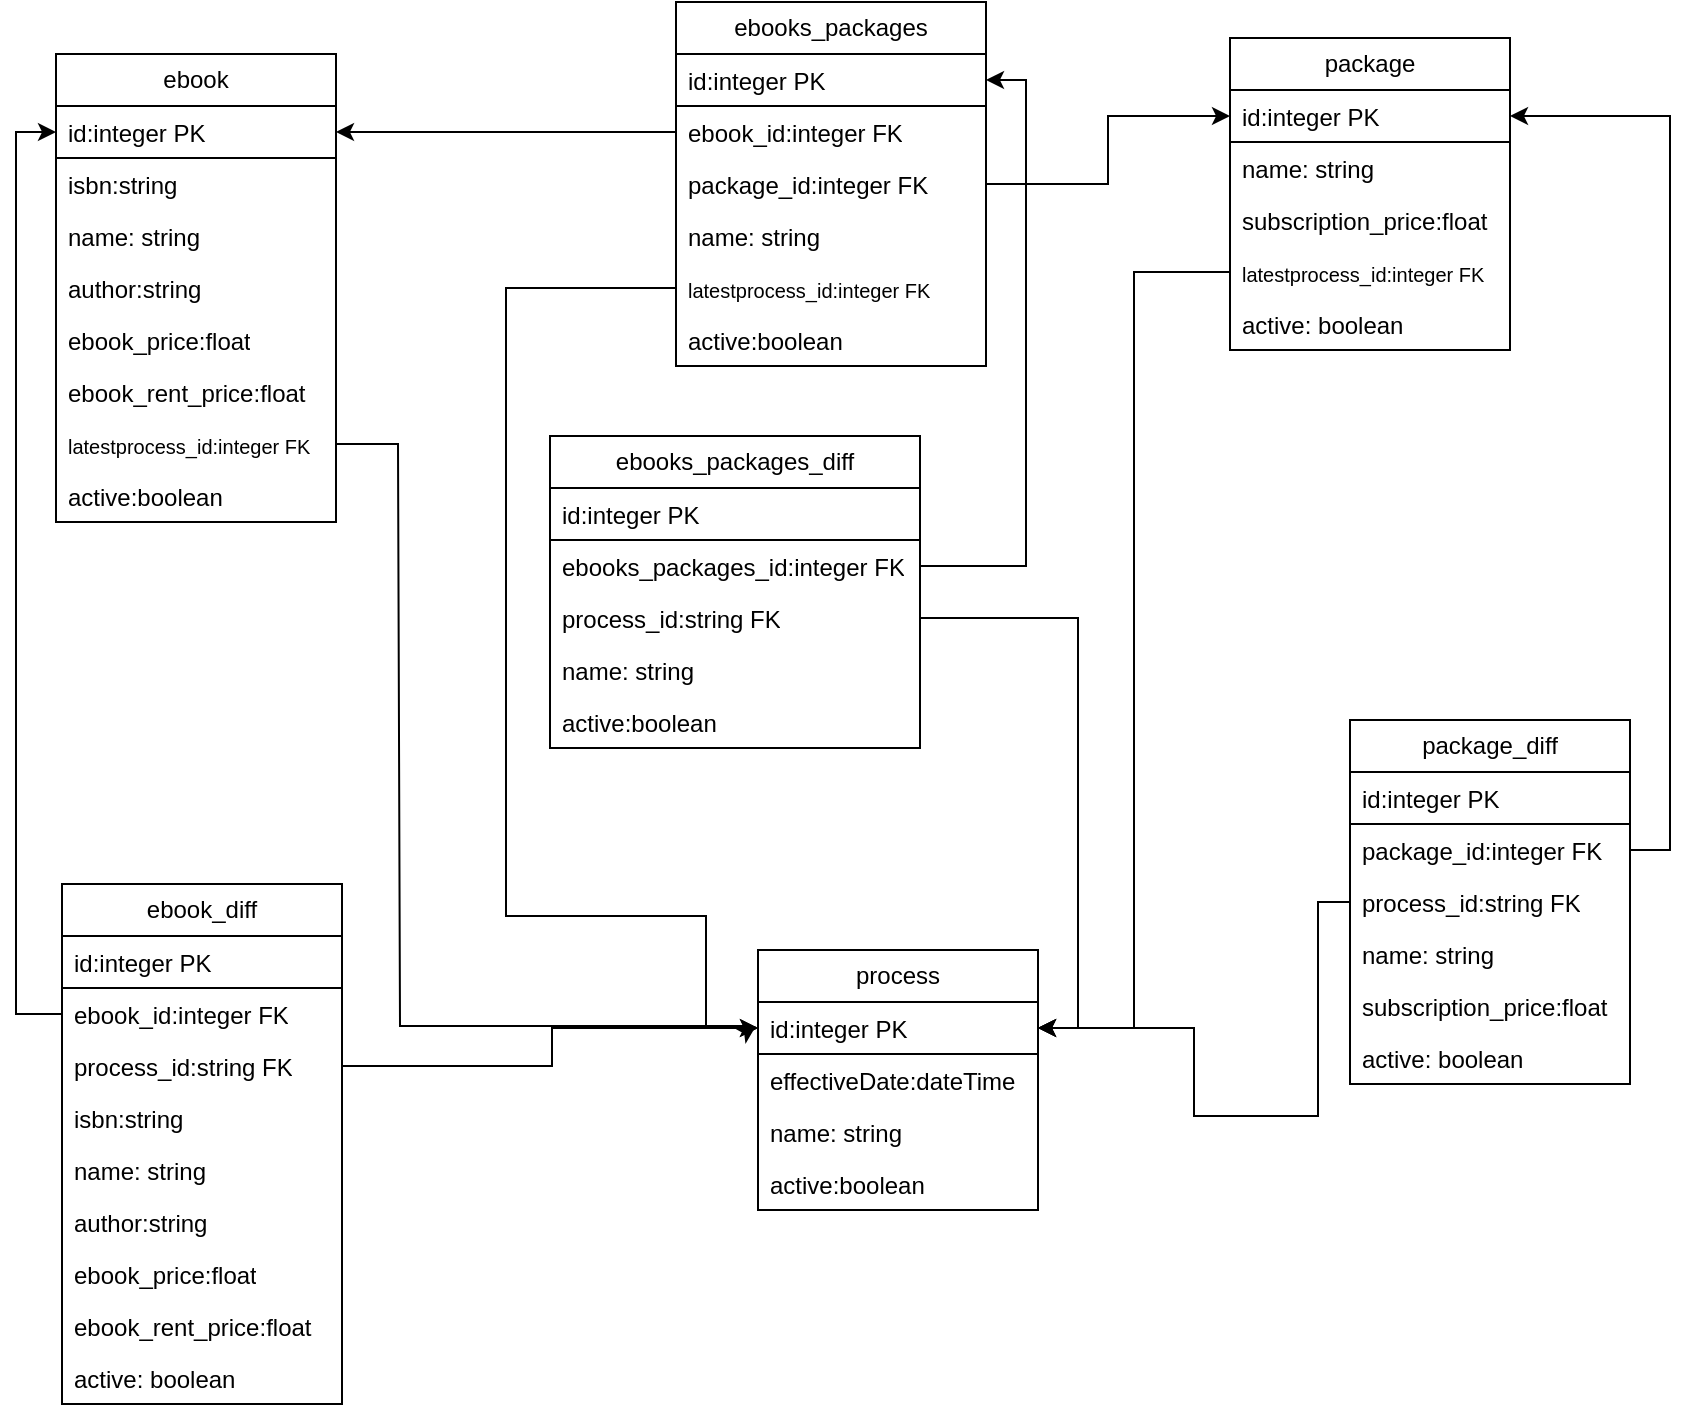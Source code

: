 <mxfile version="24.7.5">
  <diagram name="Page-1" id="Sa2jNOpjpUF1fvdBK9Ho">
    <mxGraphModel dx="2031" dy="620" grid="0" gridSize="10" guides="1" tooltips="1" connect="1" arrows="1" fold="1" page="0" pageScale="1" pageWidth="850" pageHeight="1100" background="none" math="0" shadow="0">
      <root>
        <mxCell id="0" />
        <mxCell id="1" parent="0" />
        <mxCell id="0f7jAilSPW5a9-ydPJ3p-114" value="ebook" style="swimlane;fontStyle=0;childLayout=stackLayout;horizontal=1;startSize=26;fillColor=none;horizontalStack=0;resizeParent=1;resizeParentMax=0;resizeLast=0;collapsible=1;marginBottom=0;whiteSpace=wrap;html=1;" parent="1" vertex="1">
          <mxGeometry x="-501" y="136" width="140" height="234" as="geometry" />
        </mxCell>
        <mxCell id="0f7jAilSPW5a9-ydPJ3p-115" value="id:integer PK" style="text;strokeColor=default;fillColor=none;align=left;verticalAlign=top;spacingLeft=4;spacingRight=4;overflow=hidden;rotatable=0;points=[[0,0.5],[1,0.5]];portConstraint=eastwest;whiteSpace=wrap;html=1;" parent="0f7jAilSPW5a9-ydPJ3p-114" vertex="1">
          <mxGeometry y="26" width="140" height="26" as="geometry" />
        </mxCell>
        <mxCell id="MqzmuiDmmc-yn_9UZ0-z-31" value="isbn:string" style="text;strokeColor=none;fillColor=none;align=left;verticalAlign=top;spacingLeft=4;spacingRight=4;overflow=hidden;rotatable=0;points=[[0,0.5],[1,0.5]];portConstraint=eastwest;whiteSpace=wrap;html=1;" vertex="1" parent="0f7jAilSPW5a9-ydPJ3p-114">
          <mxGeometry y="52" width="140" height="26" as="geometry" />
        </mxCell>
        <mxCell id="0f7jAilSPW5a9-ydPJ3p-116" value="name: string" style="text;strokeColor=none;fillColor=none;align=left;verticalAlign=top;spacingLeft=4;spacingRight=4;overflow=hidden;rotatable=0;points=[[0,0.5],[1,0.5]];portConstraint=eastwest;whiteSpace=wrap;html=1;" parent="0f7jAilSPW5a9-ydPJ3p-114" vertex="1">
          <mxGeometry y="78" width="140" height="26" as="geometry" />
        </mxCell>
        <mxCell id="MqzmuiDmmc-yn_9UZ0-z-8" value="" style="endArrow=none;html=1;rounded=0;" edge="1" parent="0f7jAilSPW5a9-ydPJ3p-114">
          <mxGeometry width="50" height="50" relative="1" as="geometry">
            <mxPoint y="140" as="sourcePoint" />
            <mxPoint x="2.274e-13" y="140" as="targetPoint" />
          </mxGeometry>
        </mxCell>
        <mxCell id="MqzmuiDmmc-yn_9UZ0-z-5" value="author:string" style="text;strokeColor=none;fillColor=none;align=left;verticalAlign=top;spacingLeft=4;spacingRight=4;overflow=hidden;rotatable=0;points=[[0,0.5],[1,0.5]];portConstraint=eastwest;whiteSpace=wrap;html=1;" vertex="1" parent="0f7jAilSPW5a9-ydPJ3p-114">
          <mxGeometry y="104" width="140" height="26" as="geometry" />
        </mxCell>
        <mxCell id="MqzmuiDmmc-yn_9UZ0-z-30" value="ebook_price:float" style="text;strokeColor=none;fillColor=none;align=left;verticalAlign=top;spacingLeft=4;spacingRight=4;overflow=hidden;rotatable=0;points=[[0,0.5],[1,0.5]];portConstraint=eastwest;whiteSpace=wrap;html=1;" vertex="1" parent="0f7jAilSPW5a9-ydPJ3p-114">
          <mxGeometry y="130" width="140" height="26" as="geometry" />
        </mxCell>
        <mxCell id="MqzmuiDmmc-yn_9UZ0-z-4" value="ebook_rent_price:float" style="text;strokeColor=none;fillColor=none;align=left;verticalAlign=top;spacingLeft=4;spacingRight=4;overflow=hidden;rotatable=0;points=[[0,0.5],[1,0.5]];portConstraint=eastwest;whiteSpace=wrap;html=1;" vertex="1" parent="0f7jAilSPW5a9-ydPJ3p-114">
          <mxGeometry y="156" width="140" height="26" as="geometry" />
        </mxCell>
        <mxCell id="0f7jAilSPW5a9-ydPJ3p-121" value="&lt;font style=&quot;font-size: 10px;&quot;&gt;latestprocess_id:integer FK&lt;/font&gt;" style="text;strokeColor=none;fillColor=none;align=left;verticalAlign=top;spacingLeft=4;spacingRight=4;overflow=hidden;rotatable=0;points=[[0,0.5],[1,0.5]];portConstraint=eastwest;whiteSpace=wrap;html=1;" parent="0f7jAilSPW5a9-ydPJ3p-114" vertex="1">
          <mxGeometry y="182" width="140" height="26" as="geometry" />
        </mxCell>
        <mxCell id="MqzmuiDmmc-yn_9UZ0-z-1" value="active:boolean" style="text;strokeColor=none;fillColor=none;align=left;verticalAlign=top;spacingLeft=4;spacingRight=4;overflow=hidden;rotatable=0;points=[[0,0.5],[1,0.5]];portConstraint=eastwest;whiteSpace=wrap;html=1;" vertex="1" parent="0f7jAilSPW5a9-ydPJ3p-114">
          <mxGeometry y="208" width="140" height="26" as="geometry" />
        </mxCell>
        <mxCell id="0f7jAilSPW5a9-ydPJ3p-118" value="package" style="swimlane;fontStyle=0;childLayout=stackLayout;horizontal=1;startSize=26;fillColor=none;horizontalStack=0;resizeParent=1;resizeParentMax=0;resizeLast=0;collapsible=1;marginBottom=0;whiteSpace=wrap;html=1;" parent="1" vertex="1">
          <mxGeometry x="86" y="128" width="140" height="156" as="geometry" />
        </mxCell>
        <mxCell id="0f7jAilSPW5a9-ydPJ3p-119" value="id:integer PK" style="text;strokeColor=default;fillColor=none;align=left;verticalAlign=top;spacingLeft=4;spacingRight=4;overflow=hidden;rotatable=0;points=[[0,0.5],[1,0.5]];portConstraint=eastwest;whiteSpace=wrap;html=1;" parent="0f7jAilSPW5a9-ydPJ3p-118" vertex="1">
          <mxGeometry y="26" width="140" height="26" as="geometry" />
        </mxCell>
        <mxCell id="0f7jAilSPW5a9-ydPJ3p-120" value="name: string" style="text;strokeColor=none;fillColor=none;align=left;verticalAlign=top;spacingLeft=4;spacingRight=4;overflow=hidden;rotatable=0;points=[[0,0.5],[1,0.5]];portConstraint=eastwest;whiteSpace=wrap;html=1;" parent="0f7jAilSPW5a9-ydPJ3p-118" vertex="1">
          <mxGeometry y="52" width="140" height="26" as="geometry" />
        </mxCell>
        <mxCell id="MqzmuiDmmc-yn_9UZ0-z-26" value="subscription_price:float" style="text;strokeColor=none;fillColor=none;align=left;verticalAlign=top;spacingLeft=4;spacingRight=4;overflow=hidden;rotatable=0;points=[[0,0.5],[1,0.5]];portConstraint=eastwest;whiteSpace=wrap;html=1;" vertex="1" parent="0f7jAilSPW5a9-ydPJ3p-118">
          <mxGeometry y="78" width="140" height="26" as="geometry" />
        </mxCell>
        <mxCell id="JuW6R3AkMgyiEgDl9GDe-1" value="&lt;span style=&quot;font-size: 10px;&quot;&gt;latestprocess_id:integer FK&lt;/span&gt;" style="text;strokeColor=none;fillColor=none;align=left;verticalAlign=top;spacingLeft=4;spacingRight=4;overflow=hidden;rotatable=0;points=[[0,0.5],[1,0.5]];portConstraint=eastwest;whiteSpace=wrap;html=1;" parent="0f7jAilSPW5a9-ydPJ3p-118" vertex="1">
          <mxGeometry y="104" width="140" height="26" as="geometry" />
        </mxCell>
        <mxCell id="JuW6R3AkMgyiEgDl9GDe-3" value="active: boolean" style="text;strokeColor=none;fillColor=none;align=left;verticalAlign=top;spacingLeft=4;spacingRight=4;overflow=hidden;rotatable=0;points=[[0,0.5],[1,0.5]];portConstraint=eastwest;whiteSpace=wrap;html=1;" parent="0f7jAilSPW5a9-ydPJ3p-118" vertex="1">
          <mxGeometry y="130" width="140" height="26" as="geometry" />
        </mxCell>
        <mxCell id="0f7jAilSPW5a9-ydPJ3p-122" value="package_diff" style="swimlane;fontStyle=0;childLayout=stackLayout;horizontal=1;startSize=26;fillColor=none;horizontalStack=0;resizeParent=1;resizeParentMax=0;resizeLast=0;collapsible=1;marginBottom=0;whiteSpace=wrap;html=1;" parent="1" vertex="1">
          <mxGeometry x="146" y="469" width="140" height="182" as="geometry" />
        </mxCell>
        <mxCell id="0f7jAilSPW5a9-ydPJ3p-123" value="id:integer PK" style="text;strokeColor=default;fillColor=none;align=left;verticalAlign=top;spacingLeft=4;spacingRight=4;overflow=hidden;rotatable=0;points=[[0,0.5],[1,0.5]];portConstraint=eastwest;whiteSpace=wrap;html=1;" parent="0f7jAilSPW5a9-ydPJ3p-122" vertex="1">
          <mxGeometry y="26" width="140" height="26" as="geometry" />
        </mxCell>
        <mxCell id="0f7jAilSPW5a9-ydPJ3p-133" value="package_id:integer FK" style="text;strokeColor=none;fillColor=none;align=left;verticalAlign=top;spacingLeft=4;spacingRight=4;overflow=hidden;rotatable=0;points=[[0,0.5],[1,0.5]];portConstraint=eastwest;whiteSpace=wrap;html=1;" parent="0f7jAilSPW5a9-ydPJ3p-122" vertex="1">
          <mxGeometry y="52" width="140" height="26" as="geometry" />
        </mxCell>
        <mxCell id="0f7jAilSPW5a9-ydPJ3p-161" value="process_id:string FK" style="text;strokeColor=none;fillColor=none;align=left;verticalAlign=top;spacingLeft=4;spacingRight=4;overflow=hidden;rotatable=0;points=[[0,0.5],[1,0.5]];portConstraint=eastwest;whiteSpace=wrap;html=1;" parent="0f7jAilSPW5a9-ydPJ3p-122" vertex="1">
          <mxGeometry y="78" width="140" height="26" as="geometry" />
        </mxCell>
        <mxCell id="MqzmuiDmmc-yn_9UZ0-z-27" value="name: string" style="text;strokeColor=none;fillColor=none;align=left;verticalAlign=top;spacingLeft=4;spacingRight=4;overflow=hidden;rotatable=0;points=[[0,0.5],[1,0.5]];portConstraint=eastwest;whiteSpace=wrap;html=1;" vertex="1" parent="0f7jAilSPW5a9-ydPJ3p-122">
          <mxGeometry y="104" width="140" height="26" as="geometry" />
        </mxCell>
        <mxCell id="MqzmuiDmmc-yn_9UZ0-z-28" value="subscription_price:float" style="text;strokeColor=none;fillColor=none;align=left;verticalAlign=top;spacingLeft=4;spacingRight=4;overflow=hidden;rotatable=0;points=[[0,0.5],[1,0.5]];portConstraint=eastwest;whiteSpace=wrap;html=1;" vertex="1" parent="0f7jAilSPW5a9-ydPJ3p-122">
          <mxGeometry y="130" width="140" height="26" as="geometry" />
        </mxCell>
        <mxCell id="0f7jAilSPW5a9-ydPJ3p-125" value="active: boolean" style="text;strokeColor=none;fillColor=none;align=left;verticalAlign=top;spacingLeft=4;spacingRight=4;overflow=hidden;rotatable=0;points=[[0,0.5],[1,0.5]];portConstraint=eastwest;whiteSpace=wrap;html=1;" parent="0f7jAilSPW5a9-ydPJ3p-122" vertex="1">
          <mxGeometry y="156" width="140" height="26" as="geometry" />
        </mxCell>
        <mxCell id="0f7jAilSPW5a9-ydPJ3p-126" value="ebook_diff" style="swimlane;fontStyle=0;childLayout=stackLayout;horizontal=1;startSize=26;fillColor=none;horizontalStack=0;resizeParent=1;resizeParentMax=0;resizeLast=0;collapsible=1;marginBottom=0;whiteSpace=wrap;html=1;" parent="1" vertex="1">
          <mxGeometry x="-498" y="551" width="140" height="260" as="geometry" />
        </mxCell>
        <mxCell id="0f7jAilSPW5a9-ydPJ3p-127" value="id:integer PK" style="text;strokeColor=default;fillColor=none;align=left;verticalAlign=top;spacingLeft=4;spacingRight=4;overflow=hidden;rotatable=0;points=[[0,0.5],[1,0.5]];portConstraint=eastwest;whiteSpace=wrap;html=1;" parent="0f7jAilSPW5a9-ydPJ3p-126" vertex="1">
          <mxGeometry y="26" width="140" height="26" as="geometry" />
        </mxCell>
        <mxCell id="0f7jAilSPW5a9-ydPJ3p-131" value="ebook_id:integer FK" style="text;strokeColor=none;fillColor=none;align=left;verticalAlign=top;spacingLeft=4;spacingRight=4;overflow=hidden;rotatable=0;points=[[0,0.5],[1,0.5]];portConstraint=eastwest;whiteSpace=wrap;html=1;" parent="0f7jAilSPW5a9-ydPJ3p-126" vertex="1">
          <mxGeometry y="52" width="140" height="26" as="geometry" />
        </mxCell>
        <mxCell id="0f7jAilSPW5a9-ydPJ3p-160" value="process_id:string FK" style="text;strokeColor=none;fillColor=none;align=left;verticalAlign=top;spacingLeft=4;spacingRight=4;overflow=hidden;rotatable=0;points=[[0,0.5],[1,0.5]];portConstraint=eastwest;whiteSpace=wrap;html=1;" parent="0f7jAilSPW5a9-ydPJ3p-126" vertex="1">
          <mxGeometry y="78" width="140" height="26" as="geometry" />
        </mxCell>
        <mxCell id="MqzmuiDmmc-yn_9UZ0-z-21" value="isbn:string" style="text;strokeColor=none;fillColor=none;align=left;verticalAlign=top;spacingLeft=4;spacingRight=4;overflow=hidden;rotatable=0;points=[[0,0.5],[1,0.5]];portConstraint=eastwest;whiteSpace=wrap;html=1;" vertex="1" parent="0f7jAilSPW5a9-ydPJ3p-126">
          <mxGeometry y="104" width="140" height="26" as="geometry" />
        </mxCell>
        <mxCell id="0f7jAilSPW5a9-ydPJ3p-128" value="name: string" style="text;strokeColor=none;fillColor=none;align=left;verticalAlign=top;spacingLeft=4;spacingRight=4;overflow=hidden;rotatable=0;points=[[0,0.5],[1,0.5]];portConstraint=eastwest;whiteSpace=wrap;html=1;" parent="0f7jAilSPW5a9-ydPJ3p-126" vertex="1">
          <mxGeometry y="130" width="140" height="26" as="geometry" />
        </mxCell>
        <mxCell id="MqzmuiDmmc-yn_9UZ0-z-24" value="author:string" style="text;strokeColor=none;fillColor=none;align=left;verticalAlign=top;spacingLeft=4;spacingRight=4;overflow=hidden;rotatable=0;points=[[0,0.5],[1,0.5]];portConstraint=eastwest;whiteSpace=wrap;html=1;" vertex="1" parent="0f7jAilSPW5a9-ydPJ3p-126">
          <mxGeometry y="156" width="140" height="26" as="geometry" />
        </mxCell>
        <mxCell id="MqzmuiDmmc-yn_9UZ0-z-23" value="ebook_price:float" style="text;strokeColor=none;fillColor=none;align=left;verticalAlign=top;spacingLeft=4;spacingRight=4;overflow=hidden;rotatable=0;points=[[0,0.5],[1,0.5]];portConstraint=eastwest;whiteSpace=wrap;html=1;" vertex="1" parent="0f7jAilSPW5a9-ydPJ3p-126">
          <mxGeometry y="182" width="140" height="26" as="geometry" />
        </mxCell>
        <mxCell id="0f7jAilSPW5a9-ydPJ3p-129" value="ebook_rent_price:float" style="text;strokeColor=none;fillColor=none;align=left;verticalAlign=top;spacingLeft=4;spacingRight=4;overflow=hidden;rotatable=0;points=[[0,0.5],[1,0.5]];portConstraint=eastwest;whiteSpace=wrap;html=1;" parent="0f7jAilSPW5a9-ydPJ3p-126" vertex="1">
          <mxGeometry y="208" width="140" height="26" as="geometry" />
        </mxCell>
        <mxCell id="MqzmuiDmmc-yn_9UZ0-z-25" value="active: boolean" style="text;strokeColor=none;fillColor=none;align=left;verticalAlign=top;spacingLeft=4;spacingRight=4;overflow=hidden;rotatable=0;points=[[0,0.5],[1,0.5]];portConstraint=eastwest;whiteSpace=wrap;html=1;" vertex="1" parent="0f7jAilSPW5a9-ydPJ3p-126">
          <mxGeometry y="234" width="140" height="26" as="geometry" />
        </mxCell>
        <mxCell id="0f7jAilSPW5a9-ydPJ3p-132" style="edgeStyle=orthogonalEdgeStyle;rounded=0;orthogonalLoop=1;jettySize=auto;html=1;exitX=0;exitY=0.5;exitDx=0;exitDy=0;entryX=0;entryY=0.5;entryDx=0;entryDy=0;" parent="1" source="0f7jAilSPW5a9-ydPJ3p-131" target="0f7jAilSPW5a9-ydPJ3p-115" edge="1">
          <mxGeometry relative="1" as="geometry" />
        </mxCell>
        <mxCell id="0f7jAilSPW5a9-ydPJ3p-134" style="edgeStyle=orthogonalEdgeStyle;rounded=0;orthogonalLoop=1;jettySize=auto;html=1;exitX=1;exitY=0.5;exitDx=0;exitDy=0;entryX=1;entryY=0.5;entryDx=0;entryDy=0;" parent="1" source="0f7jAilSPW5a9-ydPJ3p-133" target="0f7jAilSPW5a9-ydPJ3p-119" edge="1">
          <mxGeometry relative="1" as="geometry" />
        </mxCell>
        <mxCell id="0f7jAilSPW5a9-ydPJ3p-135" value="ebooks_packages" style="swimlane;fontStyle=0;childLayout=stackLayout;horizontal=1;startSize=26;fillColor=none;horizontalStack=0;resizeParent=1;resizeParentMax=0;resizeLast=0;collapsible=1;marginBottom=0;whiteSpace=wrap;html=1;" parent="1" vertex="1">
          <mxGeometry x="-191" y="110" width="155" height="182" as="geometry" />
        </mxCell>
        <mxCell id="0f7jAilSPW5a9-ydPJ3p-136" value="id:integer PK" style="text;strokeColor=default;fillColor=none;align=left;verticalAlign=top;spacingLeft=4;spacingRight=4;overflow=hidden;rotatable=0;points=[[0,0.5],[1,0.5]];portConstraint=eastwest;whiteSpace=wrap;html=1;" parent="0f7jAilSPW5a9-ydPJ3p-135" vertex="1">
          <mxGeometry y="26" width="155" height="26" as="geometry" />
        </mxCell>
        <mxCell id="0f7jAilSPW5a9-ydPJ3p-139" value="ebook_id:integer FK" style="text;strokeColor=none;fillColor=none;align=left;verticalAlign=top;spacingLeft=4;spacingRight=4;overflow=hidden;rotatable=0;points=[[0,0.5],[1,0.5]];portConstraint=eastwest;whiteSpace=wrap;html=1;" parent="0f7jAilSPW5a9-ydPJ3p-135" vertex="1">
          <mxGeometry y="52" width="155" height="26" as="geometry" />
        </mxCell>
        <mxCell id="0f7jAilSPW5a9-ydPJ3p-140" value="package_id:integer FK" style="text;strokeColor=none;fillColor=none;align=left;verticalAlign=top;spacingLeft=4;spacingRight=4;overflow=hidden;rotatable=0;points=[[0,0.5],[1,0.5]];portConstraint=eastwest;whiteSpace=wrap;html=1;" parent="0f7jAilSPW5a9-ydPJ3p-135" vertex="1">
          <mxGeometry y="78" width="155" height="26" as="geometry" />
        </mxCell>
        <mxCell id="0f7jAilSPW5a9-ydPJ3p-137" value="name: string" style="text;strokeColor=none;fillColor=none;align=left;verticalAlign=top;spacingLeft=4;spacingRight=4;overflow=hidden;rotatable=0;points=[[0,0.5],[1,0.5]];portConstraint=eastwest;whiteSpace=wrap;html=1;" parent="0f7jAilSPW5a9-ydPJ3p-135" vertex="1">
          <mxGeometry y="104" width="155" height="26" as="geometry" />
        </mxCell>
        <mxCell id="JuW6R3AkMgyiEgDl9GDe-2" value="&lt;span style=&quot;font-size: 10px;&quot;&gt;latestprocess_id:integer FK&lt;/span&gt;" style="text;strokeColor=none;fillColor=none;align=left;verticalAlign=top;spacingLeft=4;spacingRight=4;overflow=hidden;rotatable=0;points=[[0,0.5],[1,0.5]];portConstraint=eastwest;whiteSpace=wrap;html=1;" parent="0f7jAilSPW5a9-ydPJ3p-135" vertex="1">
          <mxGeometry y="130" width="155" height="26" as="geometry" />
        </mxCell>
        <mxCell id="0f7jAilSPW5a9-ydPJ3p-138" value="active:boolean" style="text;strokeColor=none;fillColor=none;align=left;verticalAlign=top;spacingLeft=4;spacingRight=4;overflow=hidden;rotatable=0;points=[[0,0.5],[1,0.5]];portConstraint=eastwest;whiteSpace=wrap;html=1;" parent="0f7jAilSPW5a9-ydPJ3p-135" vertex="1">
          <mxGeometry y="156" width="155" height="26" as="geometry" />
        </mxCell>
        <mxCell id="0f7jAilSPW5a9-ydPJ3p-142" style="edgeStyle=orthogonalEdgeStyle;rounded=0;orthogonalLoop=1;jettySize=auto;html=1;exitX=1;exitY=0.5;exitDx=0;exitDy=0;entryX=0;entryY=0.5;entryDx=0;entryDy=0;" parent="1" source="0f7jAilSPW5a9-ydPJ3p-140" target="0f7jAilSPW5a9-ydPJ3p-119" edge="1">
          <mxGeometry relative="1" as="geometry" />
        </mxCell>
        <mxCell id="0f7jAilSPW5a9-ydPJ3p-143" style="edgeStyle=orthogonalEdgeStyle;rounded=0;orthogonalLoop=1;jettySize=auto;html=1;exitX=0;exitY=0.5;exitDx=0;exitDy=0;entryX=1;entryY=0.5;entryDx=0;entryDy=0;" parent="1" source="0f7jAilSPW5a9-ydPJ3p-139" target="0f7jAilSPW5a9-ydPJ3p-115" edge="1">
          <mxGeometry relative="1" as="geometry" />
        </mxCell>
        <mxCell id="0f7jAilSPW5a9-ydPJ3p-163" style="edgeStyle=orthogonalEdgeStyle;rounded=0;orthogonalLoop=1;jettySize=auto;html=1;entryX=1;entryY=0.5;entryDx=0;entryDy=0;" parent="1" source="0f7jAilSPW5a9-ydPJ3p-147" target="0f7jAilSPW5a9-ydPJ3p-151" edge="1">
          <mxGeometry relative="1" as="geometry" />
        </mxCell>
        <mxCell id="0f7jAilSPW5a9-ydPJ3p-144" value="ebooks_packages_diff" style="swimlane;fontStyle=0;childLayout=stackLayout;horizontal=1;startSize=26;fillColor=none;horizontalStack=0;resizeParent=1;resizeParentMax=0;resizeLast=0;collapsible=1;marginBottom=0;whiteSpace=wrap;html=1;" parent="1" vertex="1">
          <mxGeometry x="-254" y="327" width="185" height="156" as="geometry" />
        </mxCell>
        <mxCell id="0f7jAilSPW5a9-ydPJ3p-145" value="id:integer PK" style="text;strokeColor=default;fillColor=none;align=left;verticalAlign=top;spacingLeft=4;spacingRight=4;overflow=hidden;rotatable=0;points=[[0,0.5],[1,0.5]];portConstraint=eastwest;whiteSpace=wrap;html=1;" parent="0f7jAilSPW5a9-ydPJ3p-144" vertex="1">
          <mxGeometry y="26" width="185" height="26" as="geometry" />
        </mxCell>
        <mxCell id="0f7jAilSPW5a9-ydPJ3p-146" value="ebooks_packages_id:integer FK" style="text;strokeColor=none;fillColor=none;align=left;verticalAlign=top;spacingLeft=4;spacingRight=4;overflow=hidden;rotatable=0;points=[[0,0.5],[1,0.5]];portConstraint=eastwest;whiteSpace=wrap;html=1;" parent="0f7jAilSPW5a9-ydPJ3p-144" vertex="1">
          <mxGeometry y="52" width="185" height="26" as="geometry" />
        </mxCell>
        <mxCell id="0f7jAilSPW5a9-ydPJ3p-147" value="process_id:string FK" style="text;strokeColor=none;fillColor=none;align=left;verticalAlign=top;spacingLeft=4;spacingRight=4;overflow=hidden;rotatable=0;points=[[0,0.5],[1,0.5]];portConstraint=eastwest;whiteSpace=wrap;html=1;" parent="0f7jAilSPW5a9-ydPJ3p-144" vertex="1">
          <mxGeometry y="78" width="185" height="26" as="geometry" />
        </mxCell>
        <mxCell id="0f7jAilSPW5a9-ydPJ3p-148" value="name: string" style="text;strokeColor=none;fillColor=none;align=left;verticalAlign=top;spacingLeft=4;spacingRight=4;overflow=hidden;rotatable=0;points=[[0,0.5],[1,0.5]];portConstraint=eastwest;whiteSpace=wrap;html=1;" parent="0f7jAilSPW5a9-ydPJ3p-144" vertex="1">
          <mxGeometry y="104" width="185" height="26" as="geometry" />
        </mxCell>
        <mxCell id="0f7jAilSPW5a9-ydPJ3p-149" value="active:boolean" style="text;strokeColor=none;fillColor=none;align=left;verticalAlign=top;spacingLeft=4;spacingRight=4;overflow=hidden;rotatable=0;points=[[0,0.5],[1,0.5]];portConstraint=eastwest;whiteSpace=wrap;html=1;" parent="0f7jAilSPW5a9-ydPJ3p-144" vertex="1">
          <mxGeometry y="130" width="185" height="26" as="geometry" />
        </mxCell>
        <mxCell id="0f7jAilSPW5a9-ydPJ3p-150" value="process" style="swimlane;fontStyle=0;childLayout=stackLayout;horizontal=1;startSize=26;fillColor=none;horizontalStack=0;resizeParent=1;resizeParentMax=0;resizeLast=0;collapsible=1;marginBottom=0;whiteSpace=wrap;html=1;" parent="1" vertex="1">
          <mxGeometry x="-150" y="584" width="140" height="130" as="geometry" />
        </mxCell>
        <mxCell id="0f7jAilSPW5a9-ydPJ3p-151" value="id:integer PK" style="text;strokeColor=default;fillColor=none;align=left;verticalAlign=top;spacingLeft=4;spacingRight=4;overflow=hidden;rotatable=0;points=[[0,0.5],[1,0.5]];portConstraint=eastwest;whiteSpace=wrap;html=1;" parent="0f7jAilSPW5a9-ydPJ3p-150" vertex="1">
          <mxGeometry y="26" width="140" height="26" as="geometry" />
        </mxCell>
        <mxCell id="0f7jAilSPW5a9-ydPJ3p-153" value="effectiveDate:dateTime" style="text;strokeColor=none;fillColor=none;align=left;verticalAlign=top;spacingLeft=4;spacingRight=4;overflow=hidden;rotatable=0;points=[[0,0.5],[1,0.5]];portConstraint=eastwest;whiteSpace=wrap;html=1;" parent="0f7jAilSPW5a9-ydPJ3p-150" vertex="1">
          <mxGeometry y="52" width="140" height="26" as="geometry" />
        </mxCell>
        <mxCell id="0f7jAilSPW5a9-ydPJ3p-154" value="name: string" style="text;strokeColor=none;fillColor=none;align=left;verticalAlign=top;spacingLeft=4;spacingRight=4;overflow=hidden;rotatable=0;points=[[0,0.5],[1,0.5]];portConstraint=eastwest;whiteSpace=wrap;html=1;" parent="0f7jAilSPW5a9-ydPJ3p-150" vertex="1">
          <mxGeometry y="78" width="140" height="26" as="geometry" />
        </mxCell>
        <mxCell id="MqzmuiDmmc-yn_9UZ0-z-29" value="active:boolean" style="text;strokeColor=none;fillColor=none;align=left;verticalAlign=top;spacingLeft=4;spacingRight=4;overflow=hidden;rotatable=0;points=[[0,0.5],[1,0.5]];portConstraint=eastwest;whiteSpace=wrap;html=1;" vertex="1" parent="0f7jAilSPW5a9-ydPJ3p-150">
          <mxGeometry y="104" width="140" height="26" as="geometry" />
        </mxCell>
        <mxCell id="0f7jAilSPW5a9-ydPJ3p-162" style="edgeStyle=orthogonalEdgeStyle;rounded=0;orthogonalLoop=1;jettySize=auto;html=1;exitX=1;exitY=0.5;exitDx=0;exitDy=0;entryX=0;entryY=0.5;entryDx=0;entryDy=0;" parent="1" source="0f7jAilSPW5a9-ydPJ3p-160" target="0f7jAilSPW5a9-ydPJ3p-151" edge="1">
          <mxGeometry relative="1" as="geometry">
            <Array as="points">
              <mxPoint x="-356" y="642" />
              <mxPoint x="-253" y="642" />
              <mxPoint x="-253" y="623" />
            </Array>
          </mxGeometry>
        </mxCell>
        <mxCell id="0f7jAilSPW5a9-ydPJ3p-165" style="edgeStyle=orthogonalEdgeStyle;rounded=0;orthogonalLoop=1;jettySize=auto;html=1;exitX=0;exitY=0.5;exitDx=0;exitDy=0;entryX=1;entryY=0.5;entryDx=0;entryDy=0;" parent="1" source="0f7jAilSPW5a9-ydPJ3p-161" target="0f7jAilSPW5a9-ydPJ3p-151" edge="1">
          <mxGeometry relative="1" as="geometry">
            <Array as="points">
              <mxPoint x="130" y="560" />
              <mxPoint x="130" y="667" />
              <mxPoint x="68" y="667" />
              <mxPoint x="68" y="623" />
            </Array>
          </mxGeometry>
        </mxCell>
        <mxCell id="0f7jAilSPW5a9-ydPJ3p-166" style="edgeStyle=orthogonalEdgeStyle;rounded=0;orthogonalLoop=1;jettySize=auto;html=1;exitX=1;exitY=0.5;exitDx=0;exitDy=0;entryX=1;entryY=0.5;entryDx=0;entryDy=0;" parent="1" source="0f7jAilSPW5a9-ydPJ3p-146" target="0f7jAilSPW5a9-ydPJ3p-136" edge="1">
          <mxGeometry relative="1" as="geometry" />
        </mxCell>
        <mxCell id="hG0s1BDcWePqMxRBabiZ-2" style="edgeStyle=orthogonalEdgeStyle;rounded=0;orthogonalLoop=1;jettySize=auto;html=1;exitX=0;exitY=0.5;exitDx=0;exitDy=0;entryX=0;entryY=0.5;entryDx=0;entryDy=0;" parent="1" source="JuW6R3AkMgyiEgDl9GDe-2" target="0f7jAilSPW5a9-ydPJ3p-151" edge="1">
          <mxGeometry relative="1" as="geometry">
            <Array as="points">
              <mxPoint x="-276" y="253" />
              <mxPoint x="-276" y="567" />
              <mxPoint x="-176" y="567" />
              <mxPoint x="-176" y="623" />
            </Array>
          </mxGeometry>
        </mxCell>
        <mxCell id="hG0s1BDcWePqMxRBabiZ-3" style="edgeStyle=orthogonalEdgeStyle;rounded=0;orthogonalLoop=1;jettySize=auto;html=1;exitX=0;exitY=0.5;exitDx=0;exitDy=0;entryX=1;entryY=0.5;entryDx=0;entryDy=0;" parent="1" source="JuW6R3AkMgyiEgDl9GDe-1" target="0f7jAilSPW5a9-ydPJ3p-151" edge="1">
          <mxGeometry relative="1" as="geometry" />
        </mxCell>
        <mxCell id="MqzmuiDmmc-yn_9UZ0-z-16" style="edgeStyle=none;rounded=0;orthogonalLoop=1;jettySize=auto;html=1;exitX=1;exitY=0.5;exitDx=0;exitDy=0;entryX=-0.008;entryY=0.465;entryDx=0;entryDy=0;entryPerimeter=0;" edge="1" parent="1" source="0f7jAilSPW5a9-ydPJ3p-121" target="0f7jAilSPW5a9-ydPJ3p-151">
          <mxGeometry relative="1" as="geometry">
            <mxPoint x="-152" y="625" as="targetPoint" />
            <Array as="points">
              <mxPoint x="-330" y="331" />
              <mxPoint x="-329" y="622" />
              <mxPoint x="-157" y="622" />
              <mxPoint x="-154" y="624" />
            </Array>
          </mxGeometry>
        </mxCell>
      </root>
    </mxGraphModel>
  </diagram>
</mxfile>
